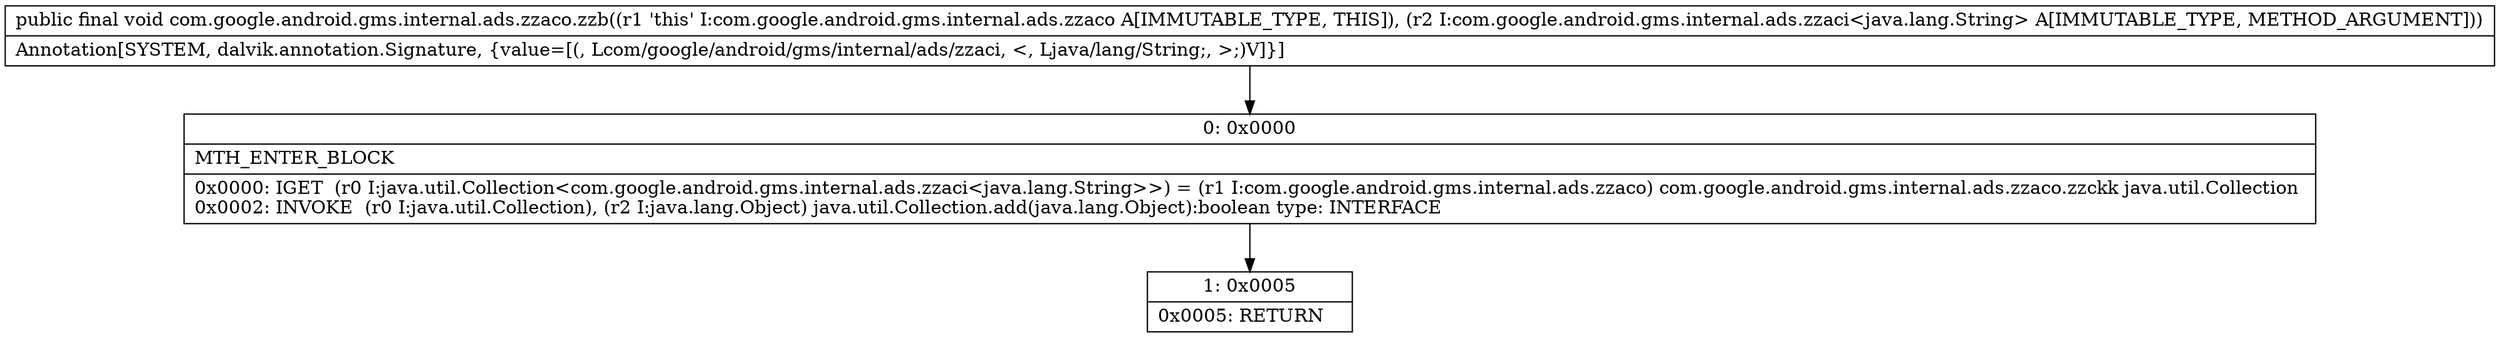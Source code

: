 digraph "CFG forcom.google.android.gms.internal.ads.zzaco.zzb(Lcom\/google\/android\/gms\/internal\/ads\/zzaci;)V" {
Node_0 [shape=record,label="{0\:\ 0x0000|MTH_ENTER_BLOCK\l|0x0000: IGET  (r0 I:java.util.Collection\<com.google.android.gms.internal.ads.zzaci\<java.lang.String\>\>) = (r1 I:com.google.android.gms.internal.ads.zzaco) com.google.android.gms.internal.ads.zzaco.zzckk java.util.Collection \l0x0002: INVOKE  (r0 I:java.util.Collection), (r2 I:java.lang.Object) java.util.Collection.add(java.lang.Object):boolean type: INTERFACE \l}"];
Node_1 [shape=record,label="{1\:\ 0x0005|0x0005: RETURN   \l}"];
MethodNode[shape=record,label="{public final void com.google.android.gms.internal.ads.zzaco.zzb((r1 'this' I:com.google.android.gms.internal.ads.zzaco A[IMMUTABLE_TYPE, THIS]), (r2 I:com.google.android.gms.internal.ads.zzaci\<java.lang.String\> A[IMMUTABLE_TYPE, METHOD_ARGUMENT]))  | Annotation[SYSTEM, dalvik.annotation.Signature, \{value=[(, Lcom\/google\/android\/gms\/internal\/ads\/zzaci, \<, Ljava\/lang\/String;, \>;)V]\}]\l}"];
MethodNode -> Node_0;
Node_0 -> Node_1;
}

